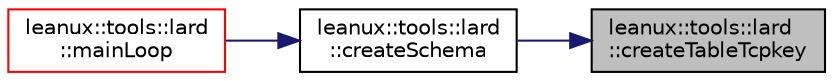 digraph "leanux::tools::lard::createTableTcpkey"
{
 // LATEX_PDF_SIZE
  bgcolor="transparent";
  edge [fontname="Helvetica",fontsize="10",labelfontname="Helvetica",labelfontsize="10"];
  node [fontname="Helvetica",fontsize="10",shape=record];
  rankdir="RL";
  Node1 [label="leanux::tools::lard\l::createTableTcpkey",height=0.2,width=0.4,color="black", fillcolor="grey75", style="filled", fontcolor="black",tooltip=" "];
  Node1 -> Node2 [dir="back",color="midnightblue",fontsize="10",style="solid",fontname="Helvetica"];
  Node2 [label="leanux::tools::lard\l::createSchema",height=0.2,width=0.4,color="black",URL="$namespaceleanux_1_1tools_1_1lard.html#a4f52f68eb8bc686294b04d3138d48740",tooltip=" "];
  Node2 -> Node3 [dir="back",color="midnightblue",fontsize="10",style="solid",fontname="Helvetica"];
  Node3 [label="leanux::tools::lard\l::mainLoop",height=0.2,width=0.4,color="red",URL="$namespaceleanux_1_1tools_1_1lard.html#a6de74bbef1d571bf7eb000e62900a11d",tooltip=" "];
}
